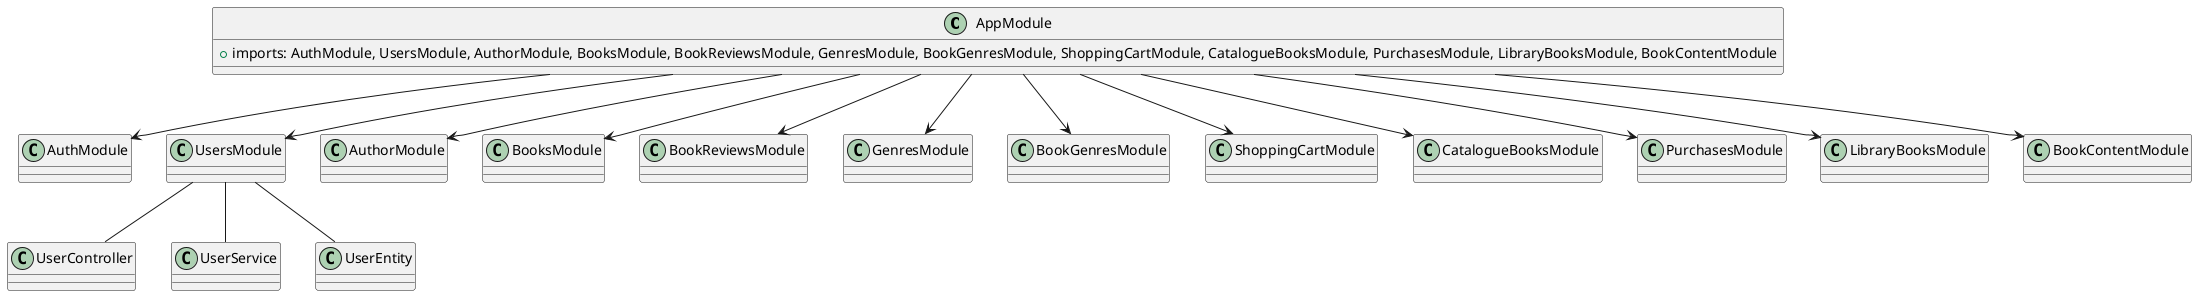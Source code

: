 @startuml prueba 2

class AppModule {
    + imports: AuthModule, UsersModule, AuthorModule, BooksModule, BookReviewsModule, GenresModule, BookGenresModule, ShoppingCartModule, CatalogueBooksModule, PurchasesModule, LibraryBooksModule, BookContentModule
}

AppModule --> AuthModule
AppModule --> UsersModule
AppModule --> AuthorModule
AppModule --> BooksModule
AppModule --> BookReviewsModule
AppModule --> GenresModule
AppModule --> BookGenresModule
AppModule --> ShoppingCartModule
AppModule --> CatalogueBooksModule
AppModule --> PurchasesModule
AppModule --> LibraryBooksModule
AppModule --> BookContentModule



UsersModule -- UserController
UsersModule -- UserService
UsersModule -- UserEntity

@enduml